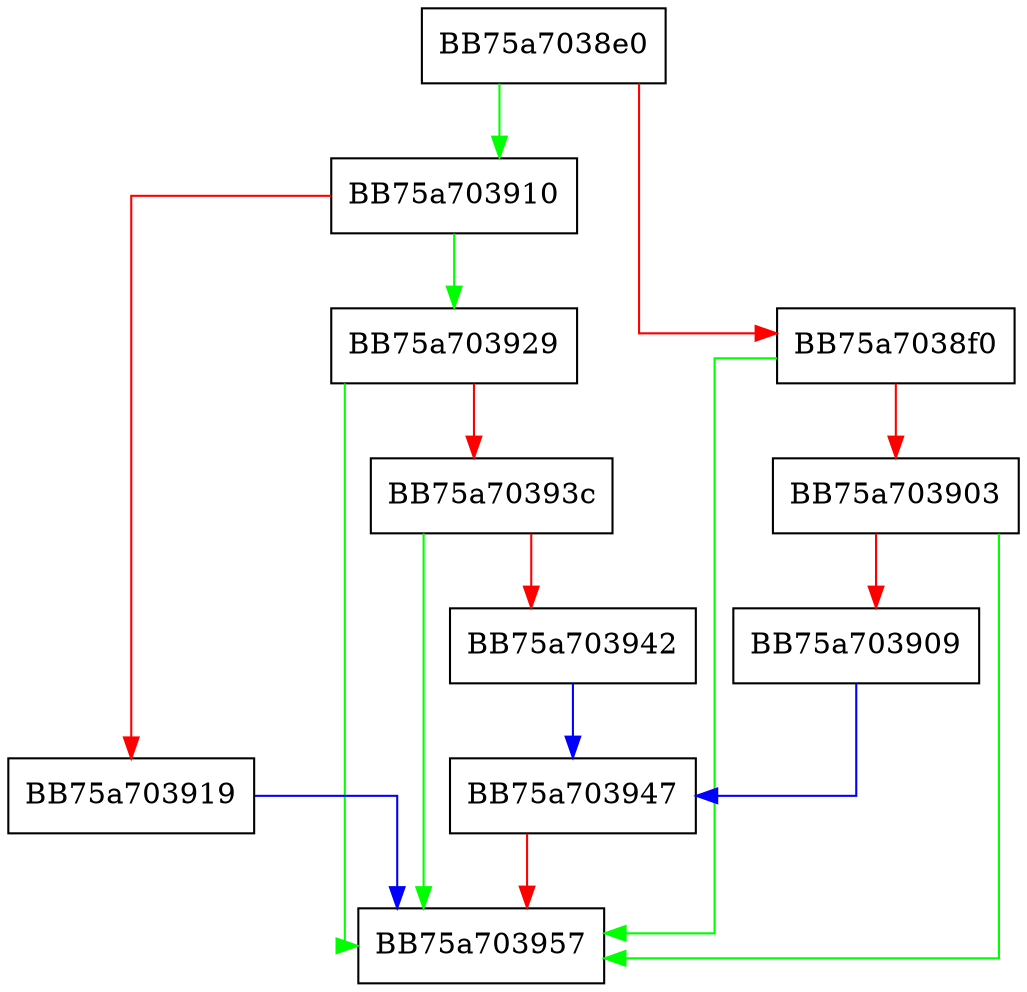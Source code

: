 digraph IsuCategoryConfigEnd {
  node [shape="box"];
  graph [splines=ortho];
  BB75a7038e0 -> BB75a703910 [color="green"];
  BB75a7038e0 -> BB75a7038f0 [color="red"];
  BB75a7038f0 -> BB75a703957 [color="green"];
  BB75a7038f0 -> BB75a703903 [color="red"];
  BB75a703903 -> BB75a703957 [color="green"];
  BB75a703903 -> BB75a703909 [color="red"];
  BB75a703909 -> BB75a703947 [color="blue"];
  BB75a703910 -> BB75a703929 [color="green"];
  BB75a703910 -> BB75a703919 [color="red"];
  BB75a703919 -> BB75a703957 [color="blue"];
  BB75a703929 -> BB75a703957 [color="green"];
  BB75a703929 -> BB75a70393c [color="red"];
  BB75a70393c -> BB75a703957 [color="green"];
  BB75a70393c -> BB75a703942 [color="red"];
  BB75a703942 -> BB75a703947 [color="blue"];
  BB75a703947 -> BB75a703957 [color="red"];
}